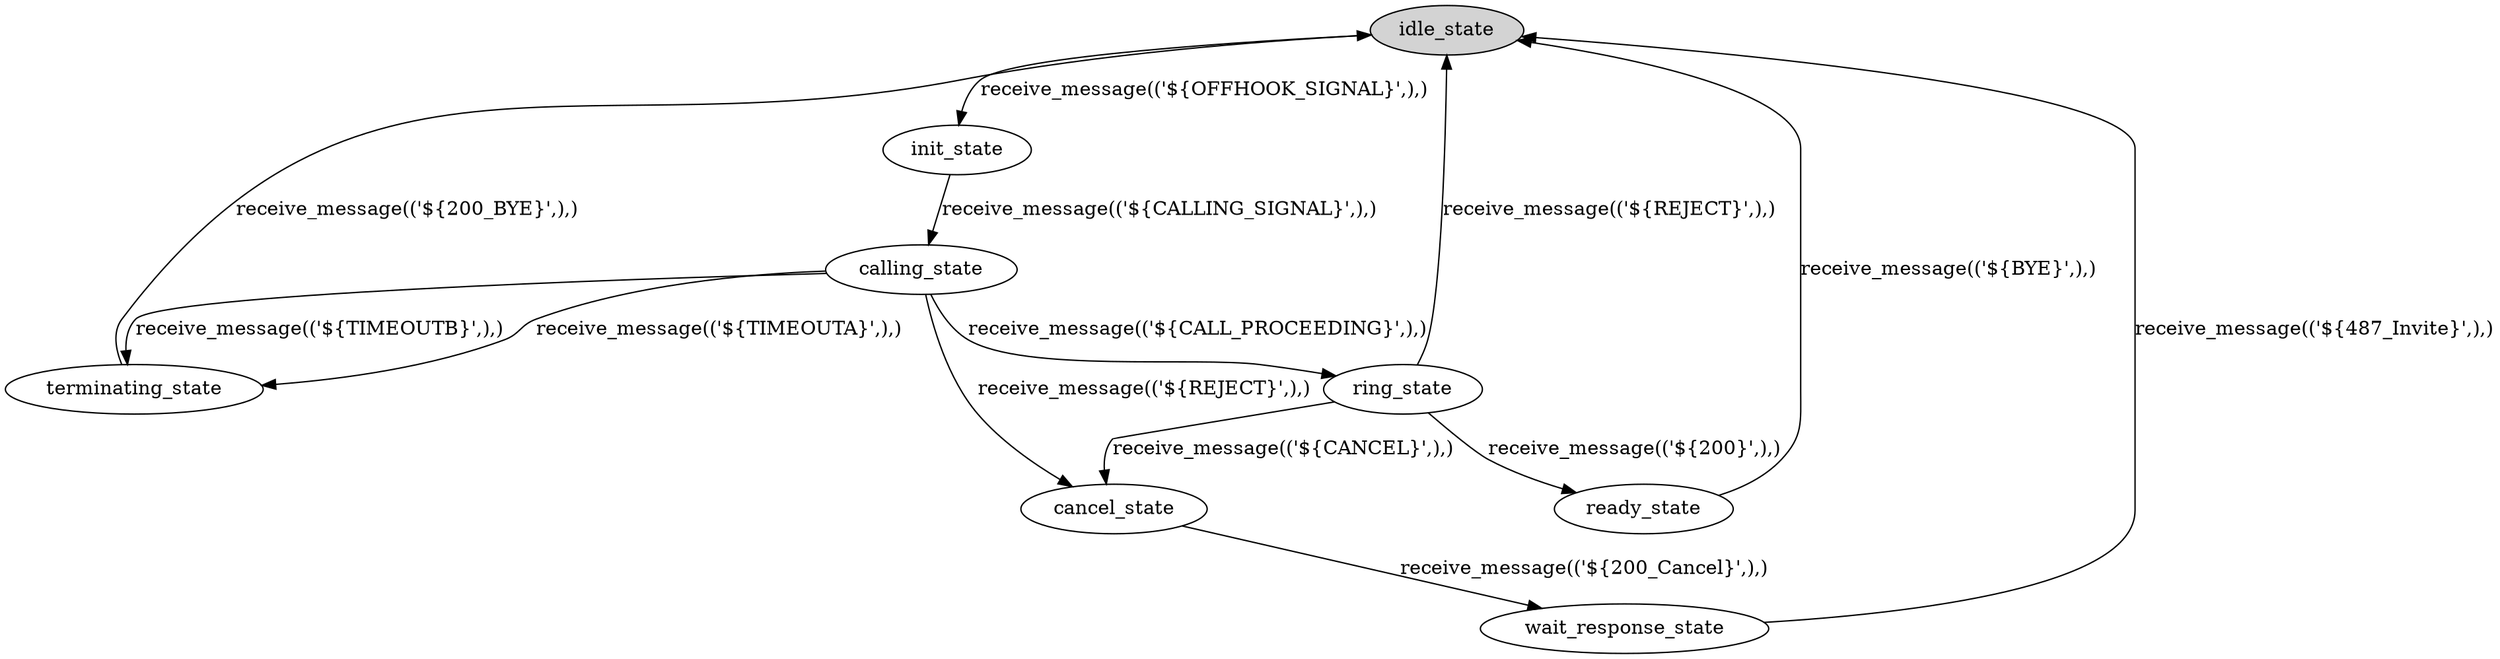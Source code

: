 digraph SIP_Call_Service {

  // Nodes
  idle_state [ style=filled, shape=ellipse, peripheries=1, fillcolor=lightgray ]
  terminating_state [ style=filled, shape=ellipse, peripheries=1, fillcolor=white ]
  ready_state [ style=filled, shape=ellipse, peripheries=1, fillcolor=white ]
  ring_state [ style=filled, shape=ellipse, peripheries=1, fillcolor=white ]
  cancel_state [ style=filled, shape=ellipse, peripheries=1, fillcolor=white ]
  init_state [ style=filled, shape=ellipse, peripheries=1, fillcolor=white ]
  calling_state [ style=filled, shape=ellipse, peripheries=1, fillcolor=white ]
  wait_response_state [ style=filled, shape=ellipse, peripheries=1, fillcolor=white ]

  // Transitions
  idle_state -> init_state [ label="receive_message(('${OFFHOOK_SIGNAL}',),)", tooltip="receive_message(('${OFFHOOK_SIGNAL}',),)" ]
  init_state -> calling_state [ label="receive_message(('${CALLING_SIGNAL}',),)", tooltip="receive_message(('${CALLING_SIGNAL}',),)" ]
  calling_state -> terminating_state [ label="receive_message(('${TIMEOUTB}',),)", tooltip="receive_message(('${TIMEOUTB}',),)" ]
  calling_state -> terminating_state [ label="receive_message(('${TIMEOUTA}',),)", tooltip="receive_message(('${TIMEOUTA}',),)" ]
  calling_state -> ring_state [ label="receive_message(('${CALL_PROCEEDING}',),)", tooltip="receive_message(('${CALL_PROCEEDING}',),)" ]
  calling_state -> cancel_state [ label="receive_message(('${REJECT}',),)", tooltip="receive_message(('${REJECT}',),)" ]
  terminating_state -> idle_state [ label="receive_message(('${200_BYE}',),)", tooltip="receive_message(('${200_BYE}',),)" ]
  cancel_state -> wait_response_state [ label="receive_message(('${200_Cancel}',),)", tooltip="receive_message(('${200_Cancel}',),)" ]
  ring_state -> ready_state [ label="receive_message(('${200}',),)", tooltip="receive_message(('${200}',),)" ]
  ring_state -> idle_state [ label="receive_message(('${REJECT}',),)", tooltip="receive_message(('${REJECT}',),)" ]
  ring_state -> cancel_state [ label="receive_message(('${CANCEL}',),)", tooltip="receive_message(('${CANCEL}',),)" ]
  ready_state -> idle_state [ label="receive_message(('${BYE}',),)", tooltip="receive_message(('${BYE}',),)" ]
  wait_response_state -> idle_state [ label="receive_message(('${487_Invite}',),)", tooltip="receive_message(('${487_Invite}',),)" ]
}
